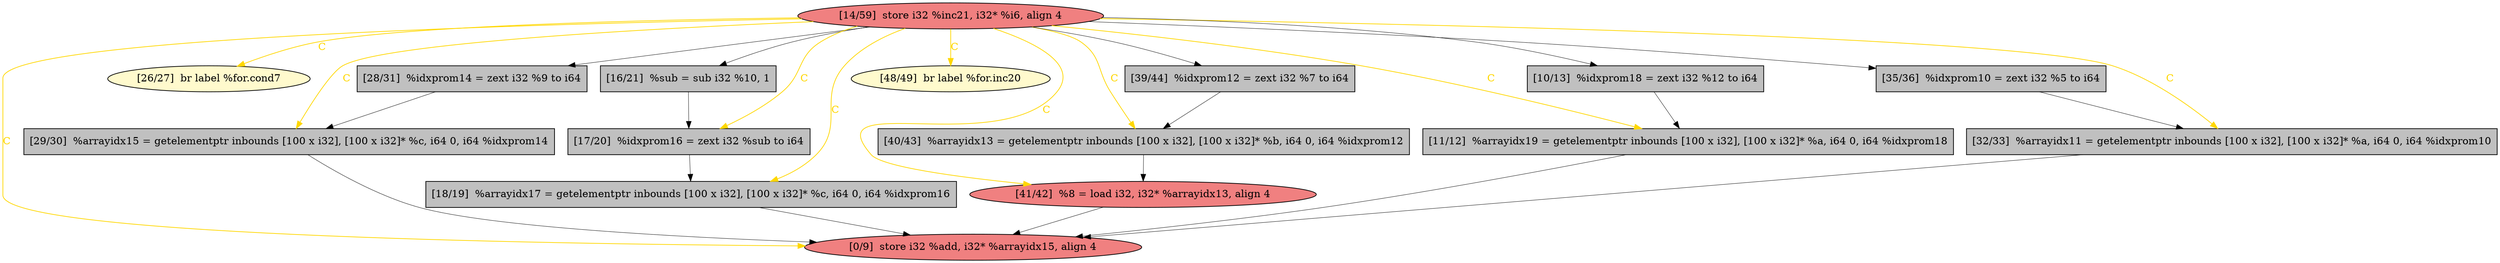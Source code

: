 
digraph G {


node468 [fillcolor=grey,label="[29/30]  %arrayidx15 = getelementptr inbounds [100 x i32], [100 x i32]* %c, i64 0, i64 %idxprom14",shape=rectangle,style=filled ]
node466 [fillcolor=lemonchiffon,label="[26/27]  br label %for.cond7",shape=ellipse,style=filled ]
node465 [fillcolor=grey,label="[18/19]  %arrayidx17 = getelementptr inbounds [100 x i32], [100 x i32]* %c, i64 0, i64 %idxprom16",shape=rectangle,style=filled ]
node463 [fillcolor=lightcoral,label="[0/9]  store i32 %add, i32* %arrayidx15, align 4",shape=ellipse,style=filled ]
node467 [fillcolor=grey,label="[16/21]  %sub = sub i32 %10, 1",shape=rectangle,style=filled ]
node461 [fillcolor=lightcoral,label="[14/59]  store i32 %inc21, i32* %i6, align 4",shape=ellipse,style=filled ]
node460 [fillcolor=lightcoral,label="[41/42]  %8 = load i32, i32* %arrayidx13, align 4",shape=ellipse,style=filled ]
node462 [fillcolor=grey,label="[28/31]  %idxprom14 = zext i32 %9 to i64",shape=rectangle,style=filled ]
node459 [fillcolor=lemonchiffon,label="[48/49]  br label %for.inc20",shape=ellipse,style=filled ]
node464 [fillcolor=grey,label="[11/12]  %arrayidx19 = getelementptr inbounds [100 x i32], [100 x i32]* %a, i64 0, i64 %idxprom18",shape=rectangle,style=filled ]
node454 [fillcolor=grey,label="[32/33]  %arrayidx11 = getelementptr inbounds [100 x i32], [100 x i32]* %a, i64 0, i64 %idxprom10",shape=rectangle,style=filled ]
node453 [fillcolor=grey,label="[40/43]  %arrayidx13 = getelementptr inbounds [100 x i32], [100 x i32]* %b, i64 0, i64 %idxprom12",shape=rectangle,style=filled ]
node455 [fillcolor=grey,label="[17/20]  %idxprom16 = zext i32 %sub to i64",shape=rectangle,style=filled ]
node456 [fillcolor=grey,label="[10/13]  %idxprom18 = zext i32 %12 to i64",shape=rectangle,style=filled ]
node457 [fillcolor=grey,label="[39/44]  %idxprom12 = zext i32 %7 to i64",shape=rectangle,style=filled ]
node458 [fillcolor=grey,label="[35/36]  %idxprom10 = zext i32 %5 to i64",shape=rectangle,style=filled ]

node460->node463 [style=solid,color=black,label="",penwidth=0.5,fontcolor=black ]
node461->node459 [style=solid,color=gold,label="C",penwidth=1.0,fontcolor=gold ]
node461->node460 [style=solid,color=gold,label="C",penwidth=1.0,fontcolor=gold ]
node461->node457 [style=solid,color=black,label="",penwidth=0.5,fontcolor=black ]
node461->node465 [style=solid,color=gold,label="C",penwidth=1.0,fontcolor=gold ]
node461->node458 [style=solid,color=black,label="",penwidth=0.5,fontcolor=black ]
node461->node456 [style=solid,color=black,label="",penwidth=0.5,fontcolor=black ]
node461->node467 [style=solid,color=black,label="",penwidth=0.5,fontcolor=black ]
node461->node454 [style=solid,color=gold,label="C",penwidth=1.0,fontcolor=gold ]
node461->node453 [style=solid,color=gold,label="C",penwidth=1.0,fontcolor=gold ]
node458->node454 [style=solid,color=black,label="",penwidth=0.5,fontcolor=black ]
node453->node460 [style=solid,color=black,label="",penwidth=0.5,fontcolor=black ]
node457->node453 [style=solid,color=black,label="",penwidth=0.5,fontcolor=black ]
node461->node455 [style=solid,color=gold,label="C",penwidth=1.0,fontcolor=gold ]
node465->node463 [style=solid,color=black,label="",penwidth=0.5,fontcolor=black ]
node455->node465 [style=solid,color=black,label="",penwidth=0.5,fontcolor=black ]
node462->node468 [style=solid,color=black,label="",penwidth=0.5,fontcolor=black ]
node461->node464 [style=solid,color=gold,label="C",penwidth=1.0,fontcolor=gold ]
node461->node462 [style=solid,color=black,label="",penwidth=0.5,fontcolor=black ]
node467->node455 [style=solid,color=black,label="",penwidth=0.5,fontcolor=black ]
node464->node463 [style=solid,color=black,label="",penwidth=0.5,fontcolor=black ]
node454->node463 [style=solid,color=black,label="",penwidth=0.5,fontcolor=black ]
node456->node464 [style=solid,color=black,label="",penwidth=0.5,fontcolor=black ]
node461->node468 [style=solid,color=gold,label="C",penwidth=1.0,fontcolor=gold ]
node468->node463 [style=solid,color=black,label="",penwidth=0.5,fontcolor=black ]
node461->node463 [style=solid,color=gold,label="C",penwidth=1.0,fontcolor=gold ]
node461->node466 [style=solid,color=gold,label="C",penwidth=1.0,fontcolor=gold ]


}
